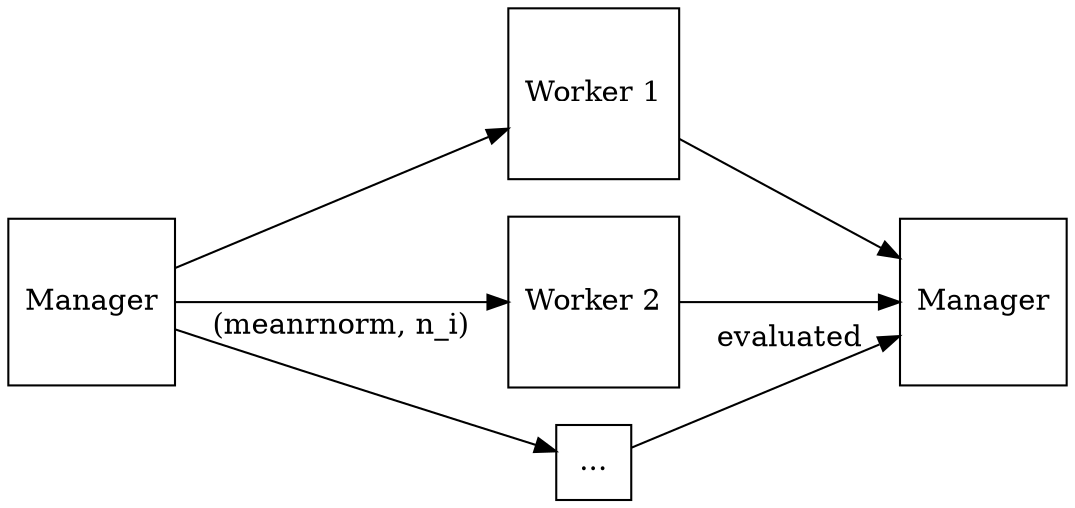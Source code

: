 digraph {
    rankdir=LR;
    //size="8,5"
    node [shape = square]; 1, 2, 3;
    //node [shape = none];

    0 [label="Manager"];
    1 [label="Worker 1"];
    2 [label="Worker 2"];
    3 [label="..."];
    4 [label="Manager"];

    0 -> 1;
    0 -> 2;
    0 -> 3 [label="(meanrnorm, n_i)"];
    1 -> 4;
    2 -> 4;
    3 -> 4 [label="evaluated"];
}
